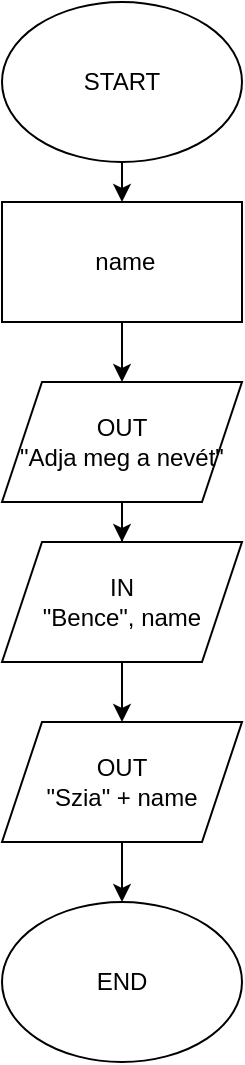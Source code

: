 <mxfile version="21.8.2" type="device">
  <diagram name="Page-1" id="pJ3H8IklNkOoTJKOUJ2B">
    <mxGraphModel dx="1050" dy="629" grid="1" gridSize="10" guides="1" tooltips="1" connect="1" arrows="1" fold="1" page="1" pageScale="1" pageWidth="850" pageHeight="1100" math="0" shadow="0">
      <root>
        <mxCell id="0" />
        <mxCell id="1" parent="0" />
        <mxCell id="k6gAie64bWk8tp1BP-H3-12" style="edgeStyle=orthogonalEdgeStyle;rounded=0;orthogonalLoop=1;jettySize=auto;html=1;exitX=0.5;exitY=1;exitDx=0;exitDy=0;entryX=0.5;entryY=0;entryDx=0;entryDy=0;" parent="1" source="k6gAie64bWk8tp1BP-H3-4" target="k6gAie64bWk8tp1BP-H3-11" edge="1">
          <mxGeometry relative="1" as="geometry" />
        </mxCell>
        <mxCell id="k6gAie64bWk8tp1BP-H3-4" value="&lt;div&gt;START&lt;/div&gt;" style="ellipse;whiteSpace=wrap;html=1;" parent="1" vertex="1">
          <mxGeometry x="360" y="130" width="120" height="80" as="geometry" />
        </mxCell>
        <mxCell id="k6gAie64bWk8tp1BP-H3-8" style="edgeStyle=orthogonalEdgeStyle;rounded=0;orthogonalLoop=1;jettySize=auto;html=1;entryX=0.5;entryY=0;entryDx=0;entryDy=0;" parent="1" source="k6gAie64bWk8tp1BP-H3-6" target="k6gAie64bWk8tp1BP-H3-7" edge="1">
          <mxGeometry relative="1" as="geometry" />
        </mxCell>
        <mxCell id="k6gAie64bWk8tp1BP-H3-6" value="OUT&lt;br&gt;&lt;div&gt;&quot;Szia&quot; + name&lt;/div&gt;" style="shape=parallelogram;perimeter=parallelogramPerimeter;whiteSpace=wrap;html=1;fixedSize=1;" parent="1" vertex="1">
          <mxGeometry x="360" y="490" width="120" height="60" as="geometry" />
        </mxCell>
        <mxCell id="k6gAie64bWk8tp1BP-H3-7" value="END" style="ellipse;whiteSpace=wrap;html=1;" parent="1" vertex="1">
          <mxGeometry x="360" y="580" width="120" height="80" as="geometry" />
        </mxCell>
        <mxCell id="k6gAie64bWk8tp1BP-H3-17" style="edgeStyle=orthogonalEdgeStyle;rounded=0;orthogonalLoop=1;jettySize=auto;html=1;exitX=0.5;exitY=1;exitDx=0;exitDy=0;entryX=0.5;entryY=0;entryDx=0;entryDy=0;" parent="1" source="k6gAie64bWk8tp1BP-H3-11" target="k6gAie64bWk8tp1BP-H3-14" edge="1">
          <mxGeometry relative="1" as="geometry" />
        </mxCell>
        <mxCell id="k6gAie64bWk8tp1BP-H3-11" value="&amp;nbsp;name" style="rounded=0;whiteSpace=wrap;html=1;" parent="1" vertex="1">
          <mxGeometry x="360" y="230" width="120" height="60" as="geometry" />
        </mxCell>
        <mxCell id="k6gAie64bWk8tp1BP-H3-18" style="edgeStyle=orthogonalEdgeStyle;rounded=0;orthogonalLoop=1;jettySize=auto;html=1;entryX=0.5;entryY=0;entryDx=0;entryDy=0;" parent="1" source="k6gAie64bWk8tp1BP-H3-14" target="k6gAie64bWk8tp1BP-H3-15" edge="1">
          <mxGeometry relative="1" as="geometry" />
        </mxCell>
        <mxCell id="k6gAie64bWk8tp1BP-H3-14" value="OUT&lt;br&gt;&quot;Adja meg a nevét&quot;" style="shape=parallelogram;perimeter=parallelogramPerimeter;whiteSpace=wrap;html=1;fixedSize=1;" parent="1" vertex="1">
          <mxGeometry x="360" y="320" width="120" height="60" as="geometry" />
        </mxCell>
        <mxCell id="k6gAie64bWk8tp1BP-H3-16" style="edgeStyle=orthogonalEdgeStyle;rounded=0;orthogonalLoop=1;jettySize=auto;html=1;entryX=0.5;entryY=0;entryDx=0;entryDy=0;" parent="1" source="k6gAie64bWk8tp1BP-H3-15" target="k6gAie64bWk8tp1BP-H3-6" edge="1">
          <mxGeometry relative="1" as="geometry" />
        </mxCell>
        <mxCell id="k6gAie64bWk8tp1BP-H3-15" value="IN&lt;br&gt;&quot;Bence&quot;, name" style="shape=parallelogram;perimeter=parallelogramPerimeter;whiteSpace=wrap;html=1;fixedSize=1;" parent="1" vertex="1">
          <mxGeometry x="360" y="400" width="120" height="60" as="geometry" />
        </mxCell>
      </root>
    </mxGraphModel>
  </diagram>
</mxfile>
